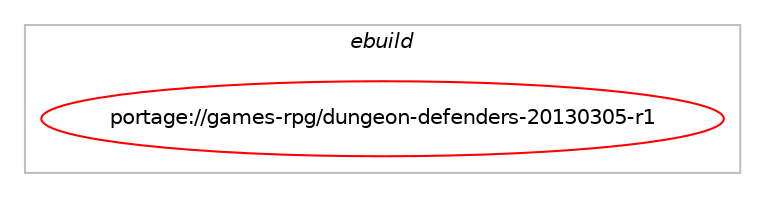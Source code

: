 digraph prolog {

# *************
# Graph options
# *************

newrank=true;
concentrate=true;
compound=true;
graph [rankdir=LR,fontname=Helvetica,fontsize=10,ranksep=1.5];#, ranksep=2.5, nodesep=0.2];
edge  [arrowhead=vee];
node  [fontname=Helvetica,fontsize=10];

# **********
# The ebuild
# **********

subgraph cluster_leftcol {
color=gray;
rank=same;
label=<<i>ebuild</i>>;
id [label="portage://games-rpg/dungeon-defenders-20130305-r1", color=red, width=4, href="../games-rpg/dungeon-defenders-20130305-r1.svg"];
}

# ****************
# The dependencies
# ****************

subgraph cluster_midcol {
color=gray;
label=<<i>dependencies</i>>;
subgraph cluster_compile {
fillcolor="#eeeeee";
style=filled;
label=<<i>compile</i>>;
# *** BEGIN UNKNOWN DEPENDENCY TYPE (TODO) ***
# id -> package_dependency(portage://games-rpg/dungeon-defenders-20130305-r1,install,no,dev-util,desktop-file-utils,none,[,,],[],[])
# *** END UNKNOWN DEPENDENCY TYPE (TODO) ***

# *** BEGIN UNKNOWN DEPENDENCY TYPE (TODO) ***
# id -> package_dependency(portage://games-rpg/dungeon-defenders-20130305-r1,install,no,x11-misc,shared-mime-info,none,[,,],[],[])
# *** END UNKNOWN DEPENDENCY TYPE (TODO) ***

}
subgraph cluster_compileandrun {
fillcolor="#eeeeee";
style=filled;
label=<<i>compile and run</i>>;
}
subgraph cluster_run {
fillcolor="#eeeeee";
style=filled;
label=<<i>run</i>>;
# *** BEGIN UNKNOWN DEPENDENCY TYPE (TODO) ***
# id -> package_dependency(portage://games-rpg/dungeon-defenders-20130305-r1,run,no,media-libs,libsdl2,none,[,,],[],[use(enable(abi_x86_32),none),use(enable(opengl),none),use(enable(video),none)])
# *** END UNKNOWN DEPENDENCY TYPE (TODO) ***

# *** BEGIN UNKNOWN DEPENDENCY TYPE (TODO) ***
# id -> package_dependency(portage://games-rpg/dungeon-defenders-20130305-r1,run,no,media-libs,openal,none,[,,],[],[use(enable(abi_x86_32),none)])
# *** END UNKNOWN DEPENDENCY TYPE (TODO) ***

# *** BEGIN UNKNOWN DEPENDENCY TYPE (TODO) ***
# id -> package_dependency(portage://games-rpg/dungeon-defenders-20130305-r1,run,no,virtual,opengl,none,[,,],[],[use(enable(abi_x86_32),none)])
# *** END UNKNOWN DEPENDENCY TYPE (TODO) ***

# *** BEGIN UNKNOWN DEPENDENCY TYPE (TODO) ***
# id -> package_dependency(portage://games-rpg/dungeon-defenders-20130305-r1,run,no,x11-misc,xdg-utils,none,[,,],[],[])
# *** END UNKNOWN DEPENDENCY TYPE (TODO) ***

}
}

# **************
# The candidates
# **************

subgraph cluster_choices {
rank=same;
color=gray;
label=<<i>candidates</i>>;

}

}

